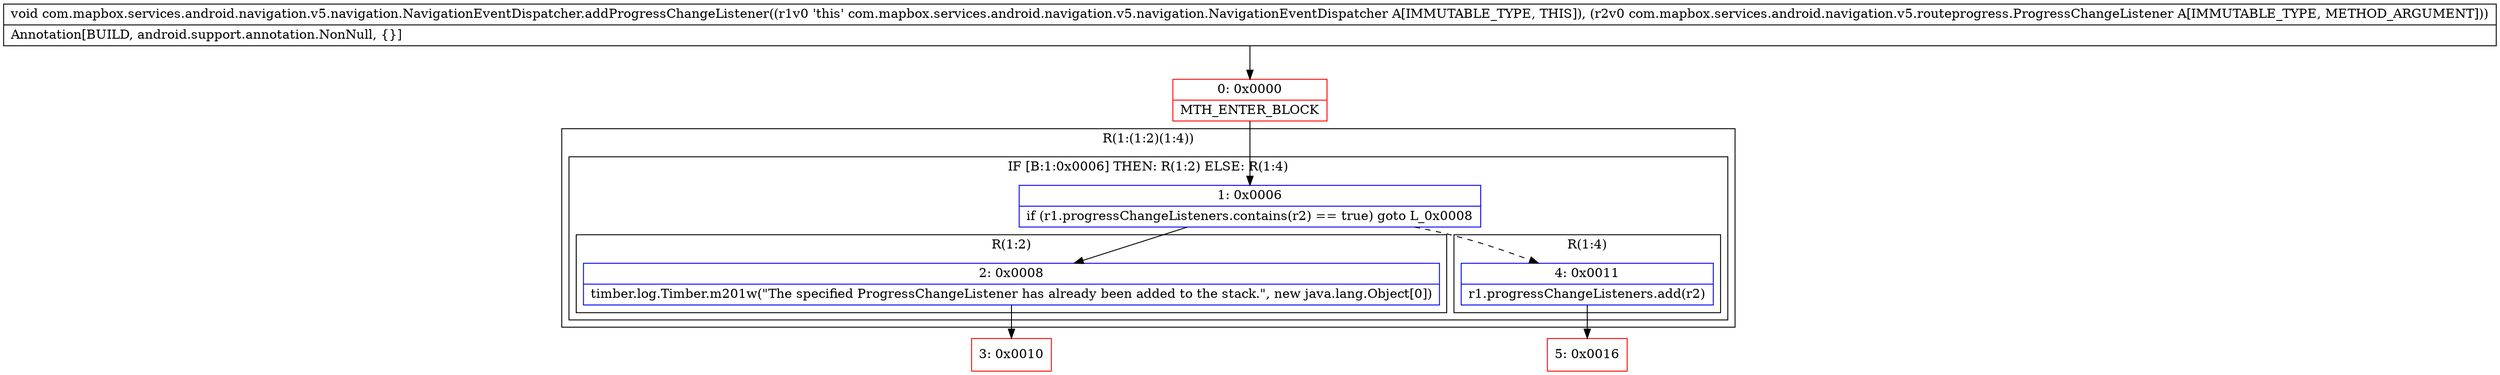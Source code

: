 digraph "CFG forcom.mapbox.services.android.navigation.v5.navigation.NavigationEventDispatcher.addProgressChangeListener(Lcom\/mapbox\/services\/android\/navigation\/v5\/routeprogress\/ProgressChangeListener;)V" {
subgraph cluster_Region_706101523 {
label = "R(1:(1:2)(1:4))";
node [shape=record,color=blue];
subgraph cluster_IfRegion_931747920 {
label = "IF [B:1:0x0006] THEN: R(1:2) ELSE: R(1:4)";
node [shape=record,color=blue];
Node_1 [shape=record,label="{1\:\ 0x0006|if (r1.progressChangeListeners.contains(r2) == true) goto L_0x0008\l}"];
subgraph cluster_Region_1494345048 {
label = "R(1:2)";
node [shape=record,color=blue];
Node_2 [shape=record,label="{2\:\ 0x0008|timber.log.Timber.m201w(\"The specified ProgressChangeListener has already been added to the stack.\", new java.lang.Object[0])\l}"];
}
subgraph cluster_Region_1230162468 {
label = "R(1:4)";
node [shape=record,color=blue];
Node_4 [shape=record,label="{4\:\ 0x0011|r1.progressChangeListeners.add(r2)\l}"];
}
}
}
Node_0 [shape=record,color=red,label="{0\:\ 0x0000|MTH_ENTER_BLOCK\l}"];
Node_3 [shape=record,color=red,label="{3\:\ 0x0010}"];
Node_5 [shape=record,color=red,label="{5\:\ 0x0016}"];
MethodNode[shape=record,label="{void com.mapbox.services.android.navigation.v5.navigation.NavigationEventDispatcher.addProgressChangeListener((r1v0 'this' com.mapbox.services.android.navigation.v5.navigation.NavigationEventDispatcher A[IMMUTABLE_TYPE, THIS]), (r2v0 com.mapbox.services.android.navigation.v5.routeprogress.ProgressChangeListener A[IMMUTABLE_TYPE, METHOD_ARGUMENT]))  | Annotation[BUILD, android.support.annotation.NonNull, \{\}]\l}"];
MethodNode -> Node_0;
Node_1 -> Node_2;
Node_1 -> Node_4[style=dashed];
Node_2 -> Node_3;
Node_4 -> Node_5;
Node_0 -> Node_1;
}

